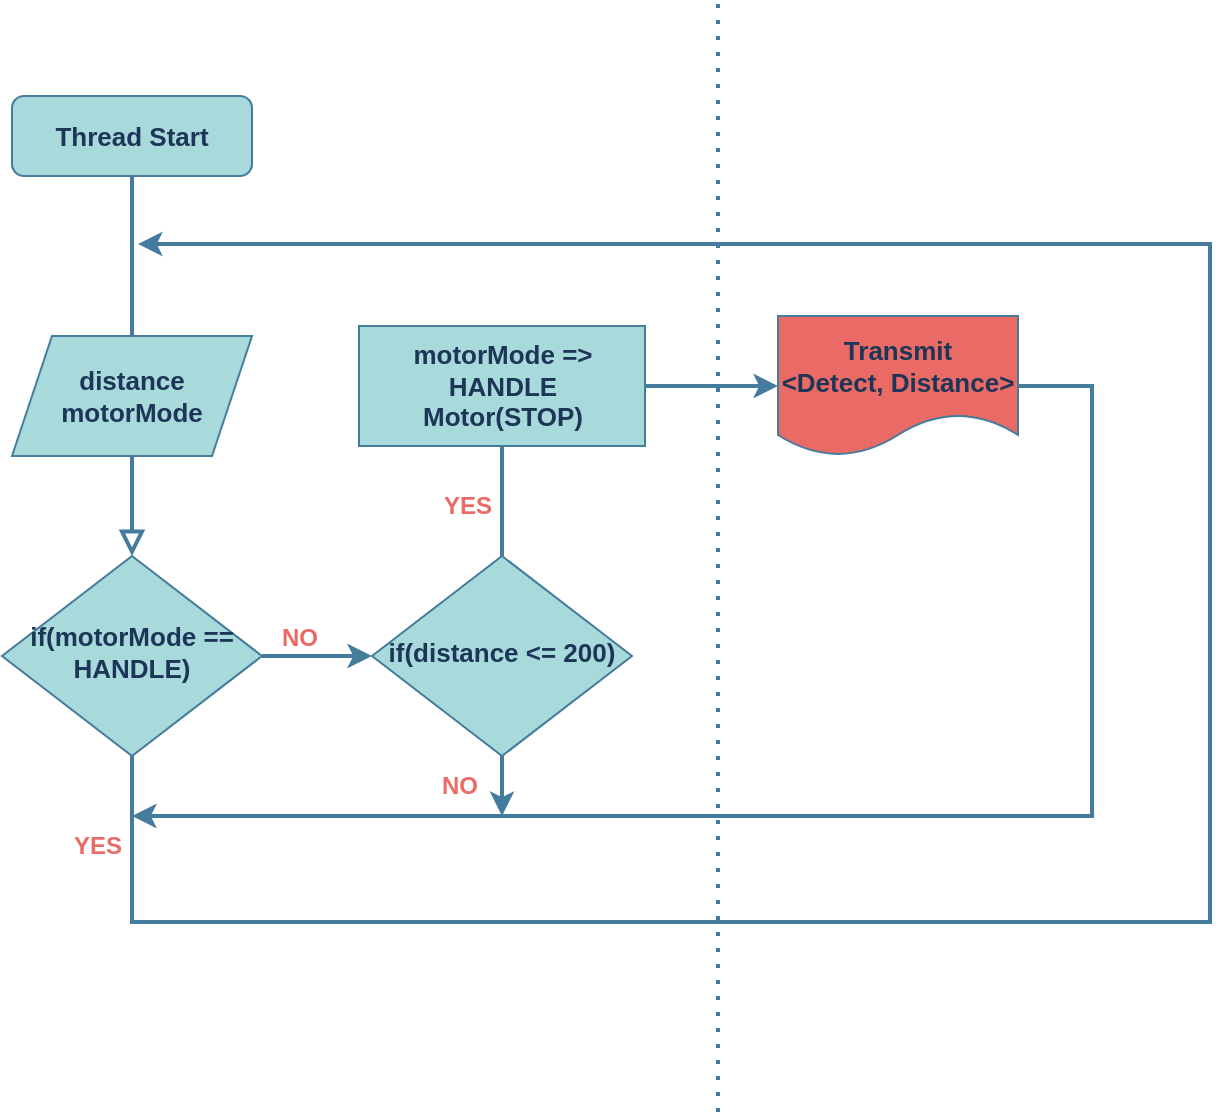 <mxfile version="20.4.0" type="github">
  <diagram id="C5RBs43oDa-KdzZeNtuy" name="Page-1">
    <mxGraphModel dx="1167" dy="644" grid="0" gridSize="10" guides="1" tooltips="1" connect="1" arrows="0" fold="1" page="1" pageScale="1" pageWidth="827" pageHeight="1169" background="none" math="0" shadow="0">
      <root>
        <mxCell id="WIyWlLk6GJQsqaUBKTNV-0" />
        <mxCell id="WIyWlLk6GJQsqaUBKTNV-1" parent="WIyWlLk6GJQsqaUBKTNV-0" />
        <mxCell id="WIyWlLk6GJQsqaUBKTNV-2" value="" style="rounded=0;html=1;jettySize=auto;orthogonalLoop=1;fontSize=11;endArrow=block;endFill=0;endSize=8;strokeWidth=2;shadow=0;labelBackgroundColor=none;edgeStyle=orthogonalEdgeStyle;strokeColor=#457B9D;fontColor=#1D3557;" parent="WIyWlLk6GJQsqaUBKTNV-1" source="WIyWlLk6GJQsqaUBKTNV-3" target="WIyWlLk6GJQsqaUBKTNV-6" edge="1">
          <mxGeometry relative="1" as="geometry" />
        </mxCell>
        <mxCell id="WIyWlLk6GJQsqaUBKTNV-3" value="Thread Start" style="rounded=1;whiteSpace=wrap;html=1;fontSize=13;glass=0;strokeWidth=1;shadow=0;fillColor=#A8DADC;strokeColor=#457B9D;fontColor=#1D3557;fontStyle=1" parent="WIyWlLk6GJQsqaUBKTNV-1" vertex="1">
          <mxGeometry x="157" y="62" width="120" height="40" as="geometry" />
        </mxCell>
        <mxCell id="ZqFTWo2NaaZhamD0N6D2-26" style="edgeStyle=orthogonalEdgeStyle;rounded=0;orthogonalLoop=1;jettySize=auto;html=1;labelBackgroundColor=#F1FAEE;strokeColor=#457B9D;fontColor=#1D3557;strokeWidth=2;" edge="1" parent="WIyWlLk6GJQsqaUBKTNV-1" source="WIyWlLk6GJQsqaUBKTNV-6">
          <mxGeometry relative="1" as="geometry">
            <mxPoint x="220" y="136" as="targetPoint" />
            <Array as="points">
              <mxPoint x="217" y="475" />
              <mxPoint x="756" y="475" />
              <mxPoint x="756" y="136" />
            </Array>
          </mxGeometry>
        </mxCell>
        <mxCell id="ZqFTWo2NaaZhamD0N6D2-29" style="edgeStyle=orthogonalEdgeStyle;rounded=0;orthogonalLoop=1;jettySize=auto;html=1;exitX=1;exitY=0.5;exitDx=0;exitDy=0;entryX=0;entryY=0.5;entryDx=0;entryDy=0;labelBackgroundColor=#F1FAEE;strokeColor=#457B9D;fontColor=#1D3557;strokeWidth=2;" edge="1" parent="WIyWlLk6GJQsqaUBKTNV-1" source="WIyWlLk6GJQsqaUBKTNV-6" target="ZqFTWo2NaaZhamD0N6D2-5">
          <mxGeometry relative="1" as="geometry" />
        </mxCell>
        <mxCell id="WIyWlLk6GJQsqaUBKTNV-6" value="if(motorMode == HANDLE)" style="rhombus;whiteSpace=wrap;html=1;shadow=0;fontFamily=Helvetica;fontSize=13;align=center;strokeWidth=1;spacing=6;spacingTop=-4;fillColor=#A8DADC;strokeColor=#457B9D;fontColor=#1D3557;fontStyle=1" parent="WIyWlLk6GJQsqaUBKTNV-1" vertex="1">
          <mxGeometry x="152" y="292" width="130" height="100" as="geometry" />
        </mxCell>
        <mxCell id="ZqFTWo2NaaZhamD0N6D2-0" value="distance&lt;br style=&quot;font-size: 13px;&quot;&gt;motorMode" style="shape=parallelogram;perimeter=parallelogramPerimeter;whiteSpace=wrap;html=1;fixedSize=1;fillColor=#A8DADC;strokeColor=#457B9D;fontColor=#1D3557;fontStyle=1;fontSize=13;" vertex="1" parent="WIyWlLk6GJQsqaUBKTNV-1">
          <mxGeometry x="157" y="182" width="120" height="60" as="geometry" />
        </mxCell>
        <mxCell id="ZqFTWo2NaaZhamD0N6D2-19" style="edgeStyle=orthogonalEdgeStyle;rounded=0;orthogonalLoop=1;jettySize=auto;html=1;entryX=0;entryY=0.5;entryDx=0;entryDy=0;labelBackgroundColor=#F1FAEE;strokeColor=#457B9D;fontColor=#1D3557;strokeWidth=2;" edge="1" parent="WIyWlLk6GJQsqaUBKTNV-1" source="ZqFTWo2NaaZhamD0N6D2-5" target="ZqFTWo2NaaZhamD0N6D2-12">
          <mxGeometry relative="1" as="geometry">
            <Array as="points">
              <mxPoint x="402" y="207" />
            </Array>
          </mxGeometry>
        </mxCell>
        <mxCell id="ZqFTWo2NaaZhamD0N6D2-21" style="edgeStyle=orthogonalEdgeStyle;rounded=0;orthogonalLoop=1;jettySize=auto;html=1;labelBackgroundColor=#F1FAEE;strokeColor=#457B9D;fontColor=#1D3557;strokeWidth=2;" edge="1" parent="WIyWlLk6GJQsqaUBKTNV-1" source="ZqFTWo2NaaZhamD0N6D2-5">
          <mxGeometry relative="1" as="geometry">
            <mxPoint x="402" y="422" as="targetPoint" />
          </mxGeometry>
        </mxCell>
        <mxCell id="ZqFTWo2NaaZhamD0N6D2-5" value="if(distance &amp;lt;= 200)" style="rhombus;whiteSpace=wrap;html=1;shadow=0;fontFamily=Helvetica;fontSize=13;align=center;strokeWidth=1;spacing=6;spacingTop=-4;fillColor=#A8DADC;strokeColor=#457B9D;fontColor=#1D3557;fontStyle=1" vertex="1" parent="WIyWlLk6GJQsqaUBKTNV-1">
          <mxGeometry x="337" y="292" width="130" height="100" as="geometry" />
        </mxCell>
        <mxCell id="ZqFTWo2NaaZhamD0N6D2-9" value="motorMode =&amp;gt; HANDLE&lt;br style=&quot;font-size: 13px;&quot;&gt;Motor(STOP)" style="rounded=0;whiteSpace=wrap;html=1;fillColor=#A8DADC;strokeColor=#457B9D;fontColor=#1D3557;fontStyle=1;fontSize=13;" vertex="1" parent="WIyWlLk6GJQsqaUBKTNV-1">
          <mxGeometry x="330.5" y="177" width="143" height="60" as="geometry" />
        </mxCell>
        <mxCell id="ZqFTWo2NaaZhamD0N6D2-20" style="edgeStyle=orthogonalEdgeStyle;rounded=0;orthogonalLoop=1;jettySize=auto;html=1;labelBackgroundColor=#F1FAEE;strokeColor=#457B9D;fontColor=#1D3557;strokeWidth=2;" edge="1" parent="WIyWlLk6GJQsqaUBKTNV-1" source="ZqFTWo2NaaZhamD0N6D2-12">
          <mxGeometry relative="1" as="geometry">
            <mxPoint x="217" y="422" as="targetPoint" />
            <Array as="points">
              <mxPoint x="697" y="207" />
              <mxPoint x="697" y="422" />
            </Array>
          </mxGeometry>
        </mxCell>
        <mxCell id="ZqFTWo2NaaZhamD0N6D2-12" value="Transmit&lt;br style=&quot;font-size: 13px;&quot;&gt;&amp;lt;Detect, Distance&amp;gt;" style="shape=document;whiteSpace=wrap;html=1;boundedLbl=1;fillColor=#EA6B66;strokeColor=#457B9D;fontColor=#1D3557;fontStyle=1;fontSize=13;" vertex="1" parent="WIyWlLk6GJQsqaUBKTNV-1">
          <mxGeometry x="540" y="172" width="120" height="70" as="geometry" />
        </mxCell>
        <mxCell id="ZqFTWo2NaaZhamD0N6D2-16" value="" style="endArrow=none;dashed=1;html=1;dashPattern=1 3;strokeWidth=2;rounded=0;labelBackgroundColor=#F1FAEE;strokeColor=#457B9D;fontColor=#1D3557;" edge="1" parent="WIyWlLk6GJQsqaUBKTNV-1">
          <mxGeometry width="50" height="50" relative="1" as="geometry">
            <mxPoint x="510" y="570" as="sourcePoint" />
            <mxPoint x="510" y="15" as="targetPoint" />
          </mxGeometry>
        </mxCell>
        <mxCell id="ZqFTWo2NaaZhamD0N6D2-22" value="YES" style="text;html=1;strokeColor=none;fillColor=none;align=center;verticalAlign=middle;whiteSpace=wrap;rounded=0;fontColor=#EA6B66;fontStyle=1" vertex="1" parent="WIyWlLk6GJQsqaUBKTNV-1">
          <mxGeometry x="170" y="422" width="60" height="30" as="geometry" />
        </mxCell>
        <mxCell id="ZqFTWo2NaaZhamD0N6D2-25" value="YES" style="text;html=1;strokeColor=none;fillColor=none;align=center;verticalAlign=middle;whiteSpace=wrap;rounded=0;fontColor=#EA6B66;fontStyle=1" vertex="1" parent="WIyWlLk6GJQsqaUBKTNV-1">
          <mxGeometry x="355" y="252" width="60" height="30" as="geometry" />
        </mxCell>
        <mxCell id="ZqFTWo2NaaZhamD0N6D2-32" value="NO" style="text;html=1;strokeColor=none;fillColor=none;align=center;verticalAlign=middle;whiteSpace=wrap;rounded=0;fontColor=#EA6B66;fontStyle=1" vertex="1" parent="WIyWlLk6GJQsqaUBKTNV-1">
          <mxGeometry x="351" y="392" width="60" height="30" as="geometry" />
        </mxCell>
        <mxCell id="ZqFTWo2NaaZhamD0N6D2-33" value="NO" style="text;html=1;strokeColor=none;fillColor=none;align=center;verticalAlign=middle;whiteSpace=wrap;rounded=0;fontColor=#EA6B66;fontStyle=1" vertex="1" parent="WIyWlLk6GJQsqaUBKTNV-1">
          <mxGeometry x="270.5" y="318" width="60" height="30" as="geometry" />
        </mxCell>
      </root>
    </mxGraphModel>
  </diagram>
</mxfile>
